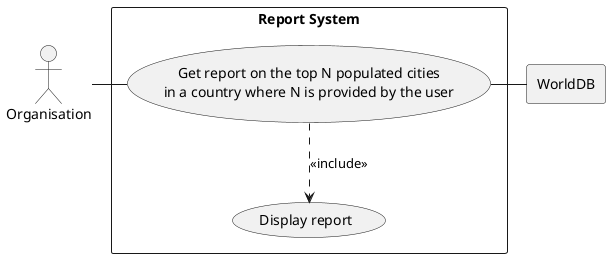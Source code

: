 @startuml

actor Org as "Organisation"

rectangle WorldDB

rectangle "Report System" {
    usecase UC1 as "Get report on the top N populated cities
    in a country where N is provided by the user"

    usecase UCa as "Display report"

    Org - UC1
    UC1 ..> UCa : <<include>>
    UC1 - WorldDB
}

@enduml